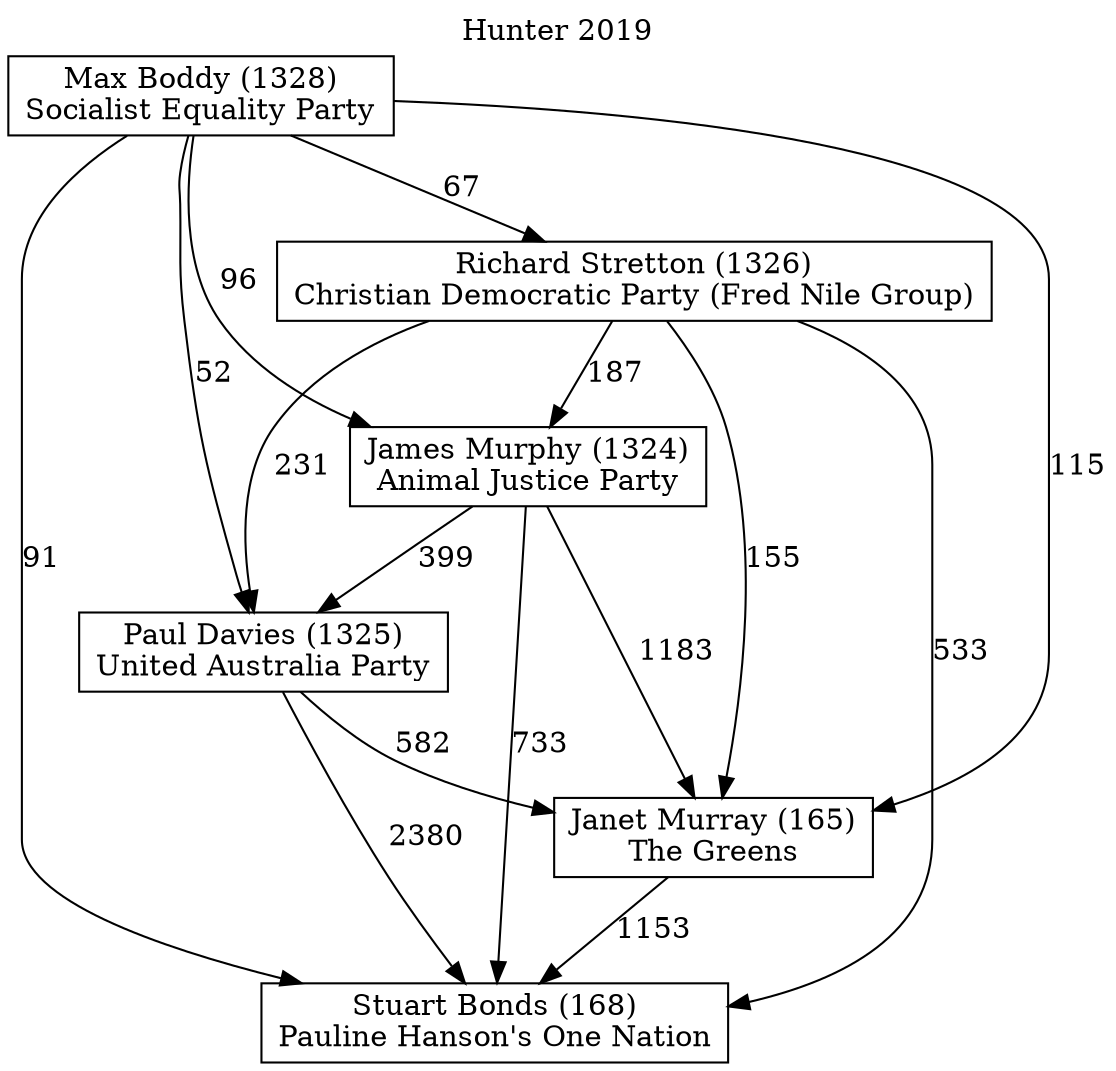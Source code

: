// House preference flow
digraph "Stuart Bonds (168)_Hunter_2019" {
	graph [label="Hunter 2019" labelloc=t mclimit=10]
	node [shape=box]
	"Stuart Bonds (168)" [label="Stuart Bonds (168)
Pauline Hanson's One Nation"]
	"Janet Murray (165)" [label="Janet Murray (165)
The Greens"]
	"Paul Davies (1325)" [label="Paul Davies (1325)
United Australia Party"]
	"James Murphy (1324)" [label="James Murphy (1324)
Animal Justice Party"]
	"Richard Stretton (1326)" [label="Richard Stretton (1326)
Christian Democratic Party (Fred Nile Group)"]
	"Max Boddy (1328)" [label="Max Boddy (1328)
Socialist Equality Party"]
	"Janet Murray (165)" -> "Stuart Bonds (168)" [label=1153]
	"Paul Davies (1325)" -> "Janet Murray (165)" [label=582]
	"James Murphy (1324)" -> "Paul Davies (1325)" [label=399]
	"Richard Stretton (1326)" -> "James Murphy (1324)" [label=187]
	"Max Boddy (1328)" -> "Richard Stretton (1326)" [label=67]
	"Paul Davies (1325)" -> "Stuart Bonds (168)" [label=2380]
	"James Murphy (1324)" -> "Stuart Bonds (168)" [label=733]
	"Richard Stretton (1326)" -> "Stuart Bonds (168)" [label=533]
	"Max Boddy (1328)" -> "Stuart Bonds (168)" [label=91]
	"Max Boddy (1328)" -> "James Murphy (1324)" [label=96]
	"Richard Stretton (1326)" -> "Paul Davies (1325)" [label=231]
	"Max Boddy (1328)" -> "Paul Davies (1325)" [label=52]
	"James Murphy (1324)" -> "Janet Murray (165)" [label=1183]
	"Richard Stretton (1326)" -> "Janet Murray (165)" [label=155]
	"Max Boddy (1328)" -> "Janet Murray (165)" [label=115]
}
